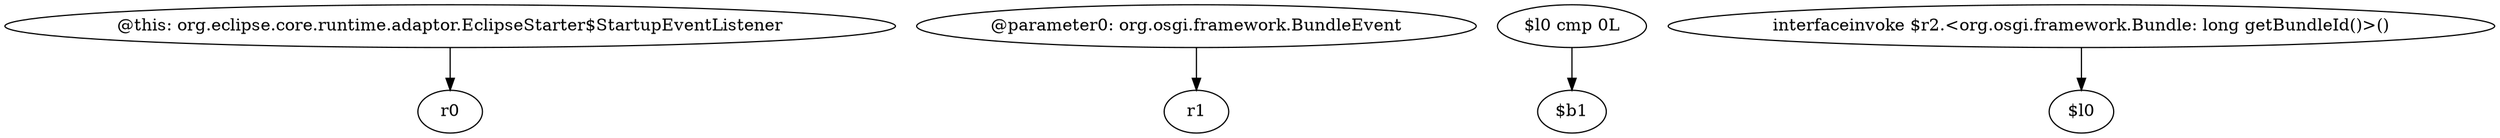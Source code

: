 digraph g {
0[label="@this: org.eclipse.core.runtime.adaptor.EclipseStarter$StartupEventListener"]
1[label="r0"]
0->1[label=""]
2[label="@parameter0: org.osgi.framework.BundleEvent"]
3[label="r1"]
2->3[label=""]
4[label="$l0 cmp 0L"]
5[label="$b1"]
4->5[label=""]
6[label="interfaceinvoke $r2.<org.osgi.framework.Bundle: long getBundleId()>()"]
7[label="$l0"]
6->7[label=""]
}